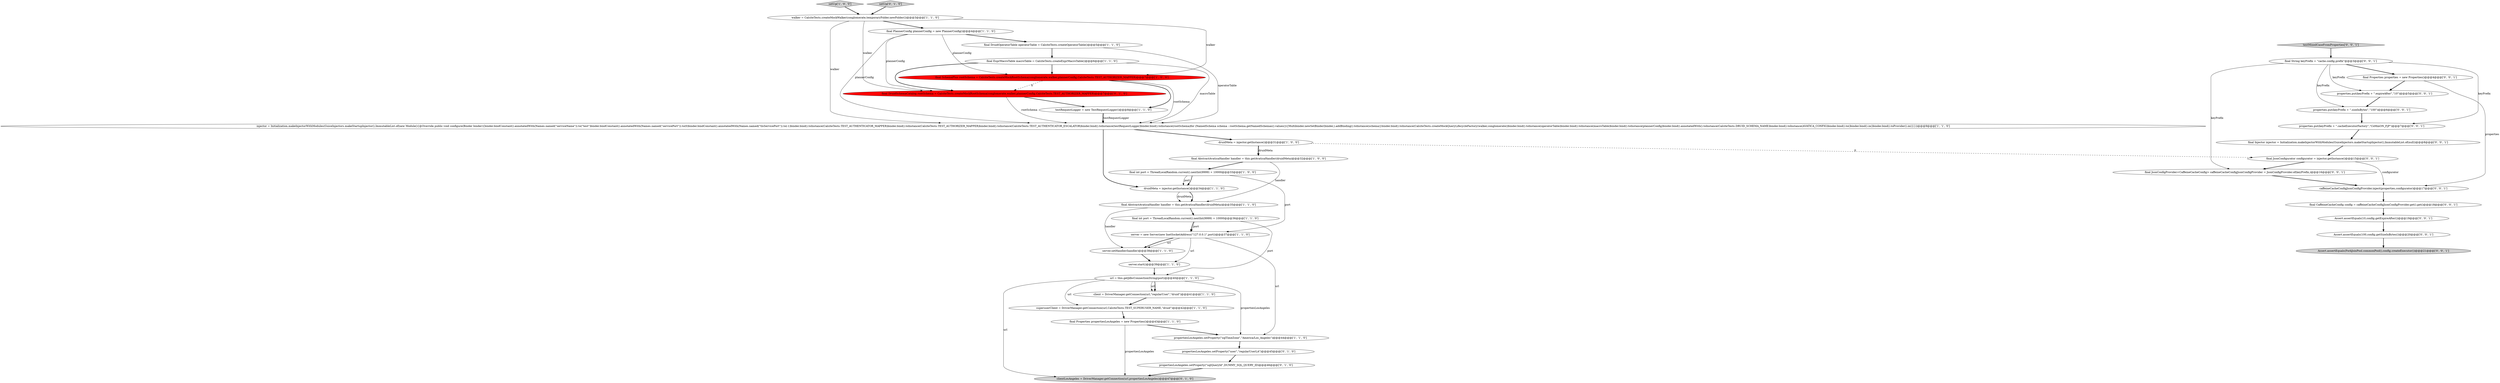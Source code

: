 digraph {
1 [style = filled, label = "final Properties propertiesLosAngeles = new Properties()@@@43@@@['1', '1', '0']", fillcolor = white, shape = ellipse image = "AAA0AAABBB1BBB"];
11 [style = filled, label = "setUp['1', '0', '0']", fillcolor = lightgray, shape = diamond image = "AAA0AAABBB1BBB"];
26 [style = filled, label = "propertiesLosAngeles.setProperty(\"user\",\"regularUserLA\")@@@45@@@['0', '1', '0']", fillcolor = white, shape = ellipse image = "AAA0AAABBB2BBB"];
12 [style = filled, label = "final PlannerConfig plannerConfig = new PlannerConfig()@@@4@@@['1', '1', '0']", fillcolor = white, shape = ellipse image = "AAA0AAABBB1BBB"];
34 [style = filled, label = "Assert.assertEquals(10,config.getExpireAfter())@@@19@@@['0', '0', '1']", fillcolor = white, shape = ellipse image = "AAA0AAABBB3BBB"];
40 [style = filled, label = "final CaffeineCacheConfig config = caffeineCacheConfigJsonConfigProvider.get().get()@@@18@@@['0', '0', '1']", fillcolor = white, shape = ellipse image = "AAA0AAABBB3BBB"];
8 [style = filled, label = "final int port = ThreadLocalRandom.current().nextInt(9999) + 10000@@@33@@@['1', '0', '0']", fillcolor = white, shape = ellipse image = "AAA0AAABBB1BBB"];
5 [style = filled, label = "injector = Initialization.makeInjectorWithModules(GuiceInjectors.makeStartupInjector(),ImmutableList.of(new Module(){@Override public void configure(Binder binder){binder.bindConstant().annotatedWith(Names.named(\"serviceName\")).to(\"test\")binder.bindConstant().annotatedWith(Names.named(\"servicePort\")).to(0)binder.bindConstant().annotatedWith(Names.named(\"tlsServicePort\")).to(-1)binder.bind().toInstance(CalciteTests.TEST_AUTHENTICATOR_MAPPER)binder.bind().toInstance(CalciteTests.TEST_AUTHORIZER_MAPPER)binder.bind().toInstance(CalciteTests.TEST_AUTHENTICATOR_ESCALATOR)binder.bind().toInstance(testRequestLogger)binder.bind().toInstance(rootSchema)for (NamedSchema schema : rootSchema.getNamedSchemas().values()){Multibinder.newSetBinder(binder,).addBinding().toInstance(schema)}binder.bind().toInstance(CalciteTests.createMockQueryLifecycleFactory(walker,conglomerate))binder.bind().toInstance(operatorTable)binder.bind().toInstance(macroTable)binder.bind().toInstance(plannerConfig)binder.bind().annotatedWith().toInstance(CalciteTests.DRUID_SCHEMA_NAME)binder.bind().toInstance(AVATICA_CONFIG)binder.bind().to()binder.bind().in()binder.bind().toProvider().in()}}))@@@9@@@['1', '1', '0']", fillcolor = white, shape = ellipse image = "AAA0AAABBB1BBB"];
15 [style = filled, label = "superuserClient = DriverManager.getConnection(url,CalciteTests.TEST_SUPERUSER_NAME,\"druid\")@@@42@@@['1', '1', '0']", fillcolor = white, shape = ellipse image = "AAA0AAABBB1BBB"];
3 [style = filled, label = "druidMeta = injector.getInstance()@@@31@@@['1', '0', '0']", fillcolor = white, shape = ellipse image = "AAA0AAABBB1BBB"];
30 [style = filled, label = "Assert.assertEquals(100,config.getSizeInBytes())@@@20@@@['0', '0', '1']", fillcolor = white, shape = ellipse image = "AAA0AAABBB3BBB"];
18 [style = filled, label = "final DruidOperatorTable operatorTable = CalciteTests.createOperatorTable()@@@5@@@['1', '1', '0']", fillcolor = white, shape = ellipse image = "AAA0AAABBB1BBB"];
6 [style = filled, label = "testRequestLogger = new TestRequestLogger()@@@8@@@['1', '1', '0']", fillcolor = white, shape = ellipse image = "AAA0AAABBB1BBB"];
33 [style = filled, label = "properties.put(keyPrefix + \".sizeInBytes\",\"100\")@@@6@@@['0', '0', '1']", fillcolor = white, shape = ellipse image = "AAA0AAABBB3BBB"];
37 [style = filled, label = "final JsonConfigProvider<CaffeineCacheConfig> caffeineCacheConfigJsonConfigProvider = JsonConfigProvider.of(keyPrefix,)@@@16@@@['0', '0', '1']", fillcolor = white, shape = ellipse image = "AAA0AAABBB3BBB"];
35 [style = filled, label = "testMixedCaseFromProperties['0', '0', '1']", fillcolor = lightgray, shape = diamond image = "AAA0AAABBB3BBB"];
9 [style = filled, label = "final AbstractAvaticaHandler handler = this.getAvaticaHandler(druidMeta)@@@35@@@['1', '1', '0']", fillcolor = white, shape = ellipse image = "AAA0AAABBB1BBB"];
0 [style = filled, label = "server.setHandler(handler)@@@38@@@['1', '1', '0']", fillcolor = white, shape = ellipse image = "AAA0AAABBB1BBB"];
36 [style = filled, label = "final Injector injector = Initialization.makeInjectorWithModules(GuiceInjectors.makeStartupInjector(),ImmutableList.of(null))@@@8@@@['0', '0', '1']", fillcolor = white, shape = ellipse image = "AAA0AAABBB3BBB"];
38 [style = filled, label = "properties.put(keyPrefix + \".expireAfter\",\"10\")@@@5@@@['0', '0', '1']", fillcolor = white, shape = ellipse image = "AAA0AAABBB3BBB"];
28 [style = filled, label = "final String keyPrefix = \"cache.config.prefix\"@@@3@@@['0', '0', '1']", fillcolor = white, shape = ellipse image = "AAA0AAABBB3BBB"];
7 [style = filled, label = "druidMeta = injector.getInstance()@@@34@@@['1', '1', '0']", fillcolor = white, shape = ellipse image = "AAA0AAABBB1BBB"];
29 [style = filled, label = "caffeineCacheConfigJsonConfigProvider.inject(properties,configurator)@@@17@@@['0', '0', '1']", fillcolor = white, shape = ellipse image = "AAA0AAABBB3BBB"];
31 [style = filled, label = "Assert.assertEquals(ForkJoinPool.commonPool(),config.createExecutor())@@@21@@@['0', '0', '1']", fillcolor = lightgray, shape = ellipse image = "AAA0AAABBB3BBB"];
24 [style = filled, label = "setUp['0', '1', '0']", fillcolor = lightgray, shape = diamond image = "AAA0AAABBB2BBB"];
39 [style = filled, label = "final JsonConfigurator configurator = injector.getInstance()@@@15@@@['0', '0', '1']", fillcolor = white, shape = ellipse image = "AAA0AAABBB3BBB"];
16 [style = filled, label = "final int port = ThreadLocalRandom.current().nextInt(9999) + 10000@@@36@@@['1', '1', '0']", fillcolor = white, shape = ellipse image = "AAA0AAABBB1BBB"];
20 [style = filled, label = "server = new Server(new InetSocketAddress(\"127.0.0.1\",port))@@@37@@@['1', '1', '0']", fillcolor = white, shape = ellipse image = "AAA0AAABBB1BBB"];
21 [style = filled, label = "url = this.getJdbcConnectionString(port)@@@40@@@['1', '1', '0']", fillcolor = white, shape = ellipse image = "AAA0AAABBB1BBB"];
10 [style = filled, label = "final ExprMacroTable macroTable = CalciteTests.createExprMacroTable()@@@6@@@['1', '1', '0']", fillcolor = white, shape = ellipse image = "AAA0AAABBB1BBB"];
23 [style = filled, label = "final DruidSchemaCatalog rootSchema = CalciteTests.createMockRootSchema(conglomerate,walker,plannerConfig,CalciteTests.TEST_AUTHORIZER_MAPPER)@@@7@@@['0', '1', '0']", fillcolor = red, shape = ellipse image = "AAA1AAABBB2BBB"];
13 [style = filled, label = "client = DriverManager.getConnection(url,\"regularUser\",\"druid\")@@@41@@@['1', '1', '0']", fillcolor = white, shape = ellipse image = "AAA0AAABBB1BBB"];
19 [style = filled, label = "final SchemaPlus rootSchema = CalciteTests.createMockRootSchema(conglomerate,walker,plannerConfig,CalciteTests.TEST_AUTHORIZER_MAPPER)@@@7@@@['1', '0', '0']", fillcolor = red, shape = ellipse image = "AAA1AAABBB1BBB"];
2 [style = filled, label = "server.start()@@@39@@@['1', '1', '0']", fillcolor = white, shape = ellipse image = "AAA0AAABBB1BBB"];
14 [style = filled, label = "final AbstractAvaticaHandler handler = this.getAvaticaHandler(druidMeta)@@@32@@@['1', '0', '0']", fillcolor = white, shape = ellipse image = "AAA0AAABBB1BBB"];
17 [style = filled, label = "walker = CalciteTests.createMockWalker(conglomerate,temporaryFolder.newFolder())@@@3@@@['1', '1', '0']", fillcolor = white, shape = ellipse image = "AAA0AAABBB1BBB"];
4 [style = filled, label = "propertiesLosAngeles.setProperty(\"sqlTimeZone\",\"America/Los_Angeles\")@@@44@@@['1', '1', '0']", fillcolor = white, shape = ellipse image = "AAA0AAABBB1BBB"];
27 [style = filled, label = "properties.put(keyPrefix + \".cacheExecutorFactory\",\"CoMmON_FjP\")@@@7@@@['0', '0', '1']", fillcolor = white, shape = ellipse image = "AAA0AAABBB3BBB"];
25 [style = filled, label = "propertiesLosAngeles.setProperty(\"sqlQueryId\",DUMMY_SQL_QUERY_ID)@@@46@@@['0', '1', '0']", fillcolor = white, shape = ellipse image = "AAA0AAABBB2BBB"];
22 [style = filled, label = "clientLosAngeles = DriverManager.getConnection(url,propertiesLosAngeles)@@@47@@@['0', '1', '0']", fillcolor = lightgray, shape = ellipse image = "AAA0AAABBB2BBB"];
32 [style = filled, label = "final Properties properties = new Properties()@@@4@@@['0', '0', '1']", fillcolor = white, shape = ellipse image = "AAA0AAABBB3BBB"];
39->37 [style = bold, label=""];
5->3 [style = bold, label=""];
1->4 [style = bold, label=""];
27->36 [style = bold, label=""];
39->29 [style = solid, label="configurator"];
25->22 [style = bold, label=""];
18->5 [style = solid, label="operatorTable"];
20->0 [style = solid, label="url"];
19->5 [style = solid, label="rootSchema"];
17->23 [style = solid, label="walker"];
3->39 [style = dashed, label="0"];
10->19 [style = bold, label=""];
1->22 [style = solid, label="propertiesLosAngeles"];
26->25 [style = bold, label=""];
3->14 [style = bold, label=""];
0->2 [style = bold, label=""];
20->0 [style = bold, label=""];
20->4 [style = solid, label="url"];
23->5 [style = solid, label="rootSchema"];
3->14 [style = solid, label="druidMeta"];
4->26 [style = bold, label=""];
37->29 [style = bold, label=""];
8->7 [style = solid, label="port"];
21->13 [style = solid, label="url"];
28->33 [style = solid, label="keyPrefix"];
12->19 [style = solid, label="plannerConfig"];
40->34 [style = bold, label=""];
19->6 [style = bold, label=""];
12->5 [style = solid, label="plannerConfig"];
33->27 [style = bold, label=""];
34->30 [style = bold, label=""];
9->16 [style = bold, label=""];
36->39 [style = bold, label=""];
28->27 [style = solid, label="keyPrefix"];
8->7 [style = bold, label=""];
14->9 [style = solid, label="handler"];
28->32 [style = bold, label=""];
28->37 [style = solid, label="keyPrefix"];
7->9 [style = bold, label=""];
32->38 [style = bold, label=""];
35->28 [style = bold, label=""];
8->20 [style = solid, label="port"];
6->5 [style = bold, label=""];
16->21 [style = solid, label="port"];
17->12 [style = bold, label=""];
17->5 [style = solid, label="walker"];
19->23 [style = dashed, label="0"];
18->10 [style = bold, label=""];
21->15 [style = solid, label="url"];
32->29 [style = solid, label="properties"];
2->21 [style = bold, label=""];
10->23 [style = bold, label=""];
30->31 [style = bold, label=""];
23->6 [style = bold, label=""];
28->38 [style = solid, label="keyPrefix"];
24->17 [style = bold, label=""];
12->18 [style = bold, label=""];
10->5 [style = solid, label="macroTable"];
21->4 [style = solid, label="propertiesLosAngeles"];
11->17 [style = bold, label=""];
5->7 [style = bold, label=""];
29->40 [style = bold, label=""];
17->19 [style = solid, label="walker"];
14->8 [style = bold, label=""];
12->23 [style = solid, label="plannerConfig"];
13->15 [style = bold, label=""];
9->0 [style = solid, label="handler"];
16->20 [style = solid, label="port"];
6->5 [style = solid, label="testRequestLogger"];
38->33 [style = bold, label=""];
21->22 [style = solid, label="url"];
16->20 [style = bold, label=""];
20->2 [style = solid, label="url"];
21->13 [style = bold, label=""];
15->1 [style = bold, label=""];
7->9 [style = solid, label="druidMeta"];
}
